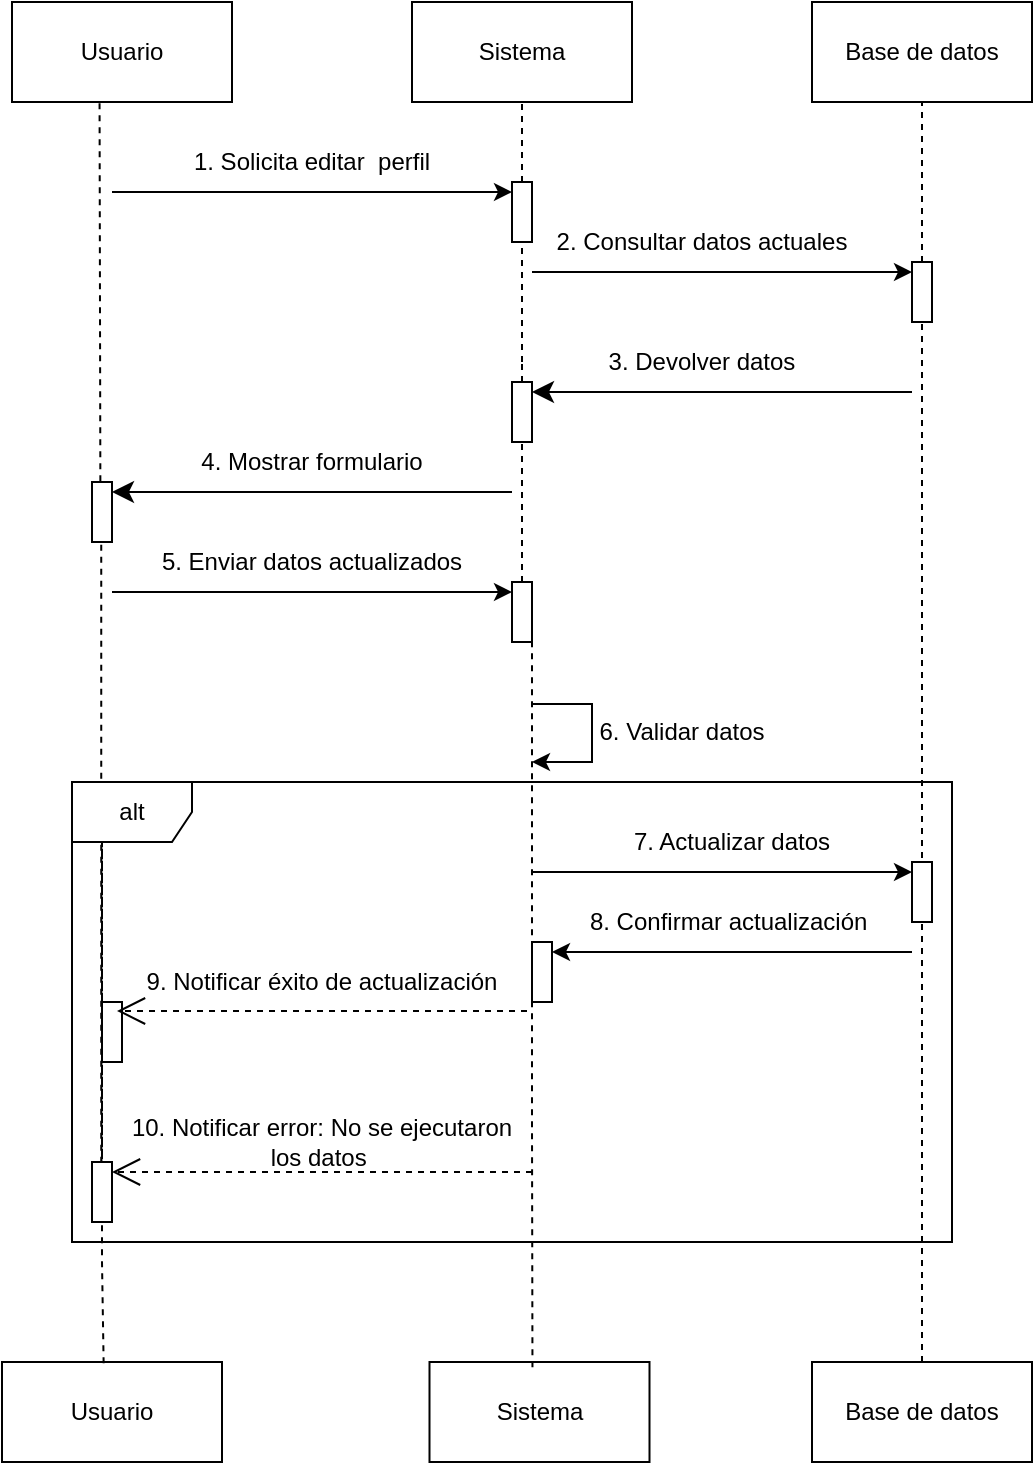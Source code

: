 <mxfile version="27.1.6">
  <diagram name="Página-1" id="6N35vonZCh0L7vHBL9XW">
    <mxGraphModel grid="1" page="1" gridSize="10" guides="1" tooltips="1" connect="1" arrows="1" fold="1" pageScale="1" pageWidth="827" pageHeight="1169" math="0" shadow="0">
      <root>
        <mxCell id="0" />
        <mxCell id="1" parent="0" />
        <mxCell id="Jr5SV2TmtNF4w4dKXMmj-1" value="Usuario" style="html=1;whiteSpace=wrap;" vertex="1" parent="1">
          <mxGeometry x="50" y="40" width="110" height="50" as="geometry" />
        </mxCell>
        <mxCell id="Jr5SV2TmtNF4w4dKXMmj-2" value="Sistema&lt;span style=&quot;color: rgba(0, 0, 0, 0); font-family: monospace; font-size: 0px; text-align: start; text-wrap-mode: nowrap;&quot;&gt;%3CmxGraphModel%3E%3Croot%3E%3CmxCell%20id%3D%220%22%2F%3E%3CmxCell%20id%3D%221%22%20parent%3D%220%22%2F%3E%3CmxCell%20id%3D%222%22%20value%3D%22Usuario%22%20style%3D%22html%3D1%3BwhiteSpace%3Dwrap%3B%22%20vertex%3D%221%22%20parent%3D%221%22%3E%3CmxGeometry%20x%3D%2270%22%20y%3D%2240%22%20width%3D%22110%22%20height%3D%2250%22%20as%3D%22geometry%22%2F%3E%3C%2FmxCell%3E%3C%2Froot%3E%3C%2FmxGraphModel%3E&lt;/span&gt;" style="html=1;whiteSpace=wrap;" vertex="1" parent="1">
          <mxGeometry x="250" y="40" width="110" height="50" as="geometry" />
        </mxCell>
        <mxCell id="Jr5SV2TmtNF4w4dKXMmj-3" value="Base de datos" style="html=1;whiteSpace=wrap;" vertex="1" parent="1">
          <mxGeometry x="450" y="40" width="110" height="50" as="geometry" />
        </mxCell>
        <mxCell id="Jr5SV2TmtNF4w4dKXMmj-4" value="Usuario" style="html=1;whiteSpace=wrap;" vertex="1" parent="1">
          <mxGeometry x="45" y="720" width="110" height="50" as="geometry" />
        </mxCell>
        <mxCell id="Jr5SV2TmtNF4w4dKXMmj-5" value="Sistema&lt;span style=&quot;color: rgba(0, 0, 0, 0); font-family: monospace; font-size: 0px; text-align: start; text-wrap-mode: nowrap;&quot;&gt;%3CmxGraphModel%3E%3Croot%3E%3CmxCell%20id%3D%220%22%2F%3E%3CmxCell%20id%3D%221%22%20parent%3D%220%22%2F%3E%3CmxCell%20id%3D%222%22%20value%3D%22Usuario%22%20style%3D%22html%3D1%3BwhiteSpace%3Dwrap%3B%22%20vertex%3D%221%22%20parent%3D%221%22%3E%3CmxGeometry%20x%3D%2270%22%20y%3D%2240%22%20width%3D%22110%22%20height%3D%2250%22%20as%3D%22geometry%22%2F%3E%3C%2FmxCell%3E%3C%2Froot%3E%3C%2FmxGraphModel%3E&lt;/span&gt;" style="html=1;whiteSpace=wrap;" vertex="1" parent="1">
          <mxGeometry x="258.75" y="720" width="110" height="50" as="geometry" />
        </mxCell>
        <mxCell id="Jr5SV2TmtNF4w4dKXMmj-6" value="Base de datos" style="html=1;whiteSpace=wrap;" vertex="1" parent="1">
          <mxGeometry x="450" y="720" width="110" height="50" as="geometry" />
        </mxCell>
        <mxCell id="Jr5SV2TmtNF4w4dKXMmj-7" value="" style="endArrow=none;dashed=1;html=1;rounded=0;entryX=0.398;entryY=0.987;entryDx=0;entryDy=0;exitX=0.418;exitY=-0.012;exitDx=0;exitDy=0;exitPerimeter=0;entryPerimeter=0;" edge="1" parent="1" source="Jr5SV2TmtNF4w4dKXMmj-25" target="Jr5SV2TmtNF4w4dKXMmj-1">
          <mxGeometry width="50" height="50" relative="1" as="geometry">
            <mxPoint x="94.18" y="299.64" as="sourcePoint" />
            <mxPoint x="100" y="90" as="targetPoint" />
          </mxGeometry>
        </mxCell>
        <mxCell id="Jr5SV2TmtNF4w4dKXMmj-8" value="" style="endArrow=none;dashed=1;html=1;rounded=0;entryX=0.5;entryY=1;entryDx=0;entryDy=0;exitX=0.5;exitY=0;exitDx=0;exitDy=0;" edge="1" parent="1" source="Jr5SV2TmtNF4w4dKXMmj-15" target="Jr5SV2TmtNF4w4dKXMmj-3">
          <mxGeometry width="50" height="50" relative="1" as="geometry">
            <mxPoint x="320" y="450" as="sourcePoint" />
            <mxPoint x="320" y="110" as="targetPoint" />
          </mxGeometry>
        </mxCell>
        <mxCell id="Jr5SV2TmtNF4w4dKXMmj-9" value="" style="endArrow=none;dashed=1;html=1;rounded=0;entryX=0.5;entryY=1;entryDx=0;entryDy=0;exitX=0.5;exitY=0;exitDx=0;exitDy=0;" edge="1" parent="1" source="Jr5SV2TmtNF4w4dKXMmj-11" target="Jr5SV2TmtNF4w4dKXMmj-2">
          <mxGeometry width="50" height="50" relative="1" as="geometry">
            <mxPoint x="280" y="320" as="sourcePoint" />
            <mxPoint x="330" y="270" as="targetPoint" />
          </mxGeometry>
        </mxCell>
        <mxCell id="Jr5SV2TmtNF4w4dKXMmj-10" value="" style="endArrow=none;dashed=1;html=1;rounded=0;entryX=0.5;entryY=1;entryDx=0;entryDy=0;exitX=0.5;exitY=0;exitDx=0;exitDy=0;" edge="1" parent="1" target="Jr5SV2TmtNF4w4dKXMmj-11">
          <mxGeometry width="50" height="50" relative="1" as="geometry">
            <mxPoint x="305" y="220" as="sourcePoint" />
            <mxPoint x="305" y="90" as="targetPoint" />
          </mxGeometry>
        </mxCell>
        <mxCell id="Jr5SV2TmtNF4w4dKXMmj-11" value="" style="html=1;points=[[0,0,0,0,5],[0,1,0,0,-5],[1,0,0,0,5],[1,1,0,0,-5]];perimeter=orthogonalPerimeter;outlineConnect=0;targetShapes=umlLifeline;portConstraint=eastwest;newEdgeStyle={&quot;curved&quot;:0,&quot;rounded&quot;:0};" vertex="1" parent="1">
          <mxGeometry x="300" y="130" width="10" height="30" as="geometry" />
        </mxCell>
        <mxCell id="Jr5SV2TmtNF4w4dKXMmj-12" value="" style="endArrow=classic;html=1;rounded=0;entryX=0;entryY=0;entryDx=0;entryDy=5;entryPerimeter=0;" edge="1" parent="1" target="Jr5SV2TmtNF4w4dKXMmj-11">
          <mxGeometry width="50" height="50" relative="1" as="geometry">
            <mxPoint x="100" y="135" as="sourcePoint" />
            <mxPoint x="210" y="110" as="targetPoint" />
          </mxGeometry>
        </mxCell>
        <mxCell id="Jr5SV2TmtNF4w4dKXMmj-13" value="1. Solicita editar&amp;nbsp; perfil" style="text;html=1;align=center;verticalAlign=middle;whiteSpace=wrap;rounded=0;" vertex="1" parent="1">
          <mxGeometry x="100" y="110" width="200" height="20" as="geometry" />
        </mxCell>
        <mxCell id="Jr5SV2TmtNF4w4dKXMmj-14" value="" style="endArrow=none;dashed=1;html=1;rounded=0;exitX=0.5;exitY=0;exitDx=0;exitDy=0;" edge="1" parent="1" source="Jr5SV2TmtNF4w4dKXMmj-6">
          <mxGeometry width="50" height="50" relative="1" as="geometry">
            <mxPoint x="500" y="950" as="sourcePoint" />
            <mxPoint x="505" y="200" as="targetPoint" />
          </mxGeometry>
        </mxCell>
        <mxCell id="Jr5SV2TmtNF4w4dKXMmj-15" value="" style="html=1;points=[[0,0,0,0,5],[0,1,0,0,-5],[1,0,0,0,5],[1,1,0,0,-5]];perimeter=orthogonalPerimeter;outlineConnect=0;targetShapes=umlLifeline;portConstraint=eastwest;newEdgeStyle={&quot;curved&quot;:0,&quot;rounded&quot;:0};" vertex="1" parent="1">
          <mxGeometry x="500" y="170" width="10" height="30" as="geometry" />
        </mxCell>
        <mxCell id="Jr5SV2TmtNF4w4dKXMmj-16" value="" style="endArrow=classic;html=1;rounded=0;entryX=0;entryY=0;entryDx=0;entryDy=5;entryPerimeter=0;" edge="1" parent="1" target="Jr5SV2TmtNF4w4dKXMmj-15">
          <mxGeometry width="50" height="50" relative="1" as="geometry">
            <mxPoint x="310" y="175" as="sourcePoint" />
            <mxPoint x="450" y="130" as="targetPoint" />
          </mxGeometry>
        </mxCell>
        <mxCell id="Jr5SV2TmtNF4w4dKXMmj-17" value="2. Consultar datos actuales" style="text;html=1;align=center;verticalAlign=middle;whiteSpace=wrap;rounded=0;" vertex="1" parent="1">
          <mxGeometry x="310" y="150" width="170" height="20" as="geometry" />
        </mxCell>
        <mxCell id="Jr5SV2TmtNF4w4dKXMmj-18" value="" style="endArrow=none;dashed=1;html=1;rounded=0;exitX=0.5;exitY=0;exitDx=0;exitDy=0;entryX=0.5;entryY=0;entryDx=0;entryDy=0;" edge="1" parent="1" source="Jr5SV2TmtNF4w4dKXMmj-19">
          <mxGeometry width="50" height="50" relative="1" as="geometry">
            <mxPoint x="301.25" y="657" as="sourcePoint" />
            <mxPoint x="305" y="220" as="targetPoint" />
            <Array as="points" />
          </mxGeometry>
        </mxCell>
        <mxCell id="Jr5SV2TmtNF4w4dKXMmj-19" value="" style="html=1;points=[[0,0,0,0,5],[0,1,0,0,-5],[1,0,0,0,5],[1,1,0,0,-5]];perimeter=orthogonalPerimeter;outlineConnect=0;targetShapes=umlLifeline;portConstraint=eastwest;newEdgeStyle={&quot;curved&quot;:0,&quot;rounded&quot;:0};" vertex="1" parent="1">
          <mxGeometry x="300" y="230" width="10" height="30" as="geometry" />
        </mxCell>
        <mxCell id="Jr5SV2TmtNF4w4dKXMmj-20" value="" style="endArrow=none;dashed=1;html=1;rounded=0;exitX=0.5;exitY=0;exitDx=0;exitDy=0;" edge="1" parent="1" source="Jr5SV2TmtNF4w4dKXMmj-36" target="Jr5SV2TmtNF4w4dKXMmj-19">
          <mxGeometry width="50" height="50" relative="1" as="geometry">
            <mxPoint x="310" y="550" as="sourcePoint" />
            <mxPoint x="305" y="270" as="targetPoint" />
            <Array as="points" />
          </mxGeometry>
        </mxCell>
        <mxCell id="Jr5SV2TmtNF4w4dKXMmj-21" value="3. Devolver datos" style="text;html=1;align=center;verticalAlign=middle;whiteSpace=wrap;rounded=0;" vertex="1" parent="1">
          <mxGeometry x="310" y="210" width="170" height="20" as="geometry" />
        </mxCell>
        <mxCell id="Jr5SV2TmtNF4w4dKXMmj-22" value="" style="endArrow=classic;html=1;rounded=0;fontSize=12;startSize=8;endSize=8;curved=1;entryX=1;entryY=0;entryDx=0;entryDy=5;entryPerimeter=0;" edge="1" parent="1" target="Jr5SV2TmtNF4w4dKXMmj-25">
          <mxGeometry width="50" height="50" relative="1" as="geometry">
            <mxPoint x="300" y="285" as="sourcePoint" />
            <mxPoint x="308.75" y="440" as="targetPoint" />
          </mxGeometry>
        </mxCell>
        <mxCell id="Jr5SV2TmtNF4w4dKXMmj-23" value="" style="endArrow=classic;html=1;rounded=0;fontSize=12;startSize=8;endSize=8;entryX=1;entryY=0;entryDx=0;entryDy=5;entryPerimeter=0;" edge="1" parent="1" target="Jr5SV2TmtNF4w4dKXMmj-19">
          <mxGeometry width="50" height="50" relative="1" as="geometry">
            <mxPoint x="500" y="235" as="sourcePoint" />
            <mxPoint x="311.25" y="280" as="targetPoint" />
          </mxGeometry>
        </mxCell>
        <mxCell id="Jr5SV2TmtNF4w4dKXMmj-24" value="" style="endArrow=none;dashed=1;html=1;rounded=0;entryX=0.398;entryY=0.987;entryDx=0;entryDy=0;exitX=0.418;exitY=-0.012;exitDx=0;exitDy=0;exitPerimeter=0;entryPerimeter=0;" edge="1" parent="1" target="Jr5SV2TmtNF4w4dKXMmj-25">
          <mxGeometry width="50" height="50" relative="1" as="geometry">
            <mxPoint x="94.18" y="299.64" as="sourcePoint" />
            <mxPoint x="94" y="89" as="targetPoint" />
          </mxGeometry>
        </mxCell>
        <mxCell id="Jr5SV2TmtNF4w4dKXMmj-25" value="" style="html=1;points=[[0,0,0,0,5],[0,1,0,0,-5],[1,0,0,0,5],[1,1,0,0,-5]];perimeter=orthogonalPerimeter;outlineConnect=0;targetShapes=umlLifeline;portConstraint=eastwest;newEdgeStyle={&quot;curved&quot;:0,&quot;rounded&quot;:0};" vertex="1" parent="1">
          <mxGeometry x="90" y="280" width="10" height="30" as="geometry" />
        </mxCell>
        <mxCell id="Jr5SV2TmtNF4w4dKXMmj-26" value="4. Mostrar formulario" style="text;html=1;align=center;verticalAlign=middle;whiteSpace=wrap;rounded=0;" vertex="1" parent="1">
          <mxGeometry x="115" y="260" width="170" height="20" as="geometry" />
        </mxCell>
        <mxCell id="Jr5SV2TmtNF4w4dKXMmj-27" value="" style="endArrow=none;dashed=1;html=1;rounded=0;exitX=0.462;exitY=0.012;exitDx=0;exitDy=0;exitPerimeter=0;" edge="1" parent="1" source="Jr5SV2TmtNF4w4dKXMmj-55" target="Jr5SV2TmtNF4w4dKXMmj-25">
          <mxGeometry width="50" height="50" relative="1" as="geometry">
            <mxPoint x="300" y="1190" as="sourcePoint" />
            <mxPoint x="300" y="380" as="targetPoint" />
            <Array as="points" />
          </mxGeometry>
        </mxCell>
        <mxCell id="Jr5SV2TmtNF4w4dKXMmj-37" value="" style="endArrow=classic;html=1;rounded=0;entryX=0;entryY=0;entryDx=0;entryDy=5;entryPerimeter=0;" edge="1" parent="1" target="Jr5SV2TmtNF4w4dKXMmj-36">
          <mxGeometry width="50" height="50" relative="1" as="geometry">
            <mxPoint x="100" y="335" as="sourcePoint" />
            <mxPoint x="440" y="130" as="targetPoint" />
          </mxGeometry>
        </mxCell>
        <mxCell id="Jr5SV2TmtNF4w4dKXMmj-38" value="5. Enviar datos actualizados" style="text;html=1;align=center;verticalAlign=middle;whiteSpace=wrap;rounded=0;" vertex="1" parent="1">
          <mxGeometry x="100" y="310" width="200" height="20" as="geometry" />
        </mxCell>
        <mxCell id="Jr5SV2TmtNF4w4dKXMmj-39" value="" style="endArrow=none;dashed=1;html=1;rounded=0;exitX=0.468;exitY=0.052;exitDx=0;exitDy=0;exitPerimeter=0;" edge="1" parent="1" source="Jr5SV2TmtNF4w4dKXMmj-5" target="Jr5SV2TmtNF4w4dKXMmj-36">
          <mxGeometry width="50" height="50" relative="1" as="geometry">
            <mxPoint x="309" y="490" as="sourcePoint" />
            <mxPoint x="309" y="260" as="targetPoint" />
            <Array as="points">
              <mxPoint x="310" y="600" />
              <mxPoint x="310" y="580" />
              <mxPoint x="310" y="550" />
              <mxPoint x="310" y="490" />
            </Array>
          </mxGeometry>
        </mxCell>
        <mxCell id="Jr5SV2TmtNF4w4dKXMmj-36" value="" style="html=1;points=[[0,0,0,0,5],[0,1,0,0,-5],[1,0,0,0,5],[1,1,0,0,-5]];perimeter=orthogonalPerimeter;outlineConnect=0;targetShapes=umlLifeline;portConstraint=eastwest;newEdgeStyle={&quot;curved&quot;:0,&quot;rounded&quot;:0};" vertex="1" parent="1">
          <mxGeometry x="300" y="330" width="10" height="30" as="geometry" />
        </mxCell>
        <mxCell id="Jr5SV2TmtNF4w4dKXMmj-40" value="" style="endArrow=classic;html=1;rounded=0;edgeStyle=orthogonalEdgeStyle;" edge="1" parent="1">
          <mxGeometry width="50" height="50" relative="1" as="geometry">
            <mxPoint x="310" y="390" as="sourcePoint" />
            <mxPoint x="310" y="420" as="targetPoint" />
            <Array as="points">
              <mxPoint x="340" y="391" />
              <mxPoint x="340" y="420" />
              <mxPoint x="310" y="420" />
            </Array>
          </mxGeometry>
        </mxCell>
        <mxCell id="Jr5SV2TmtNF4w4dKXMmj-41" value="6. Validar datos" style="text;html=1;align=center;verticalAlign=middle;whiteSpace=wrap;rounded=0;" vertex="1" parent="1">
          <mxGeometry x="340" y="390" width="90" height="30" as="geometry" />
        </mxCell>
        <mxCell id="Jr5SV2TmtNF4w4dKXMmj-42" value="alt" style="shape=umlFrame;whiteSpace=wrap;html=1;pointerEvents=0;" vertex="1" parent="1">
          <mxGeometry x="80" y="430" width="440" height="230" as="geometry" />
        </mxCell>
        <mxCell id="Jr5SV2TmtNF4w4dKXMmj-43" value="" style="endArrow=classic;html=1;rounded=0;entryX=0;entryY=0;entryDx=0;entryDy=5;entryPerimeter=0;" edge="1" parent="1" target="Jr5SV2TmtNF4w4dKXMmj-44">
          <mxGeometry width="50" height="50" relative="1" as="geometry">
            <mxPoint x="310" y="475" as="sourcePoint" />
            <mxPoint x="640" y="270" as="targetPoint" />
          </mxGeometry>
        </mxCell>
        <mxCell id="Jr5SV2TmtNF4w4dKXMmj-44" value="" style="html=1;points=[[0,0,0,0,5],[0,1,0,0,-5],[1,0,0,0,5],[1,1,0,0,-5]];perimeter=orthogonalPerimeter;outlineConnect=0;targetShapes=umlLifeline;portConstraint=eastwest;newEdgeStyle={&quot;curved&quot;:0,&quot;rounded&quot;:0};" vertex="1" parent="1">
          <mxGeometry x="500" y="470" width="10" height="30" as="geometry" />
        </mxCell>
        <mxCell id="Jr5SV2TmtNF4w4dKXMmj-45" value="7. Actualizar datos" style="text;html=1;align=center;verticalAlign=middle;whiteSpace=wrap;rounded=0;" vertex="1" parent="1">
          <mxGeometry x="310" y="450" width="200" height="20" as="geometry" />
        </mxCell>
        <mxCell id="Jr5SV2TmtNF4w4dKXMmj-46" value="" style="html=1;points=[[0,0,0,0,5],[0,1,0,0,-5],[1,0,0,0,5],[1,1,0,0,-5]];perimeter=orthogonalPerimeter;outlineConnect=0;targetShapes=umlLifeline;portConstraint=eastwest;newEdgeStyle={&quot;curved&quot;:0,&quot;rounded&quot;:0};" vertex="1" parent="1">
          <mxGeometry x="310" y="510" width="10" height="30" as="geometry" />
        </mxCell>
        <mxCell id="Jr5SV2TmtNF4w4dKXMmj-48" value="" style="endArrow=classic;html=1;rounded=0;entryX=1;entryY=0;entryDx=0;entryDy=5;entryPerimeter=0;" edge="1" parent="1" target="Jr5SV2TmtNF4w4dKXMmj-46">
          <mxGeometry width="50" height="50" relative="1" as="geometry">
            <mxPoint x="500" y="515" as="sourcePoint" />
            <mxPoint x="570" y="470" as="targetPoint" />
          </mxGeometry>
        </mxCell>
        <mxCell id="Jr5SV2TmtNF4w4dKXMmj-49" value="8. Confirmar actualización&amp;nbsp;" style="text;html=1;align=center;verticalAlign=middle;whiteSpace=wrap;rounded=0;" vertex="1" parent="1">
          <mxGeometry x="310" y="490" width="200" height="20" as="geometry" />
        </mxCell>
        <mxCell id="Jr5SV2TmtNF4w4dKXMmj-50" value="" style="html=1;points=[[0,0,0,0,5],[0,1,0,0,-5],[1,0,0,0,5],[1,1,0,0,-5]];perimeter=orthogonalPerimeter;outlineConnect=0;targetShapes=umlLifeline;portConstraint=eastwest;newEdgeStyle={&quot;curved&quot;:0,&quot;rounded&quot;:0};" vertex="1" parent="1">
          <mxGeometry x="95" y="540" width="10" height="30" as="geometry" />
        </mxCell>
        <mxCell id="Jr5SV2TmtNF4w4dKXMmj-52" value="9. Notificar éxito de actualización" style="text;html=1;align=center;verticalAlign=middle;whiteSpace=wrap;rounded=0;" vertex="1" parent="1">
          <mxGeometry x="105" y="520" width="200" height="20" as="geometry" />
        </mxCell>
        <mxCell id="Jr5SV2TmtNF4w4dKXMmj-54" value="" style="endArrow=open;endSize=12;dashed=1;html=1;rounded=0;entryX=1;entryY=0;entryDx=0;entryDy=5;entryPerimeter=0;" edge="1" parent="1">
          <mxGeometry width="160" relative="1" as="geometry">
            <mxPoint x="307.5" y="544.5" as="sourcePoint" />
            <mxPoint x="102.5" y="544.5" as="targetPoint" />
          </mxGeometry>
        </mxCell>
        <mxCell id="Jr5SV2TmtNF4w4dKXMmj-56" value="" style="endArrow=none;dashed=1;html=1;rounded=0;exitX=0.462;exitY=0.012;exitDx=0;exitDy=0;exitPerimeter=0;" edge="1" parent="1" source="Jr5SV2TmtNF4w4dKXMmj-4" target="Jr5SV2TmtNF4w4dKXMmj-55">
          <mxGeometry width="50" height="50" relative="1" as="geometry">
            <mxPoint x="96" y="721" as="sourcePoint" />
            <mxPoint x="95" y="310" as="targetPoint" />
            <Array as="points">
              <mxPoint x="95" y="670" />
              <mxPoint x="95" y="650" />
              <mxPoint x="95" y="640" />
              <mxPoint x="95" y="630" />
              <mxPoint x="95" y="610" />
              <mxPoint x="95" y="600" />
              <mxPoint x="95" y="580" />
              <mxPoint x="95" y="540" />
              <mxPoint x="95" y="460" />
            </Array>
          </mxGeometry>
        </mxCell>
        <mxCell id="Jr5SV2TmtNF4w4dKXMmj-55" value="" style="html=1;points=[[0,0,0,0,5],[0,1,0,0,-5],[1,0,0,0,5],[1,1,0,0,-5]];perimeter=orthogonalPerimeter;outlineConnect=0;targetShapes=umlLifeline;portConstraint=eastwest;newEdgeStyle={&quot;curved&quot;:0,&quot;rounded&quot;:0};" vertex="1" parent="1">
          <mxGeometry x="90" y="620" width="10" height="30" as="geometry" />
        </mxCell>
        <mxCell id="Jr5SV2TmtNF4w4dKXMmj-57" value="" style="endArrow=open;endSize=12;dashed=1;html=1;rounded=0;entryX=1;entryY=0;entryDx=0;entryDy=5;entryPerimeter=0;" edge="1" parent="1" target="Jr5SV2TmtNF4w4dKXMmj-55">
          <mxGeometry width="160" relative="1" as="geometry">
            <mxPoint x="310" y="625" as="sourcePoint" />
            <mxPoint x="100" y="630" as="targetPoint" />
          </mxGeometry>
        </mxCell>
        <mxCell id="Jr5SV2TmtNF4w4dKXMmj-58" value="10. Notificar error: No se ejecutaron los datos&amp;nbsp;" style="text;html=1;align=center;verticalAlign=middle;whiteSpace=wrap;rounded=0;" vertex="1" parent="1">
          <mxGeometry x="105" y="600" width="200" height="20" as="geometry" />
        </mxCell>
      </root>
    </mxGraphModel>
  </diagram>
</mxfile>
